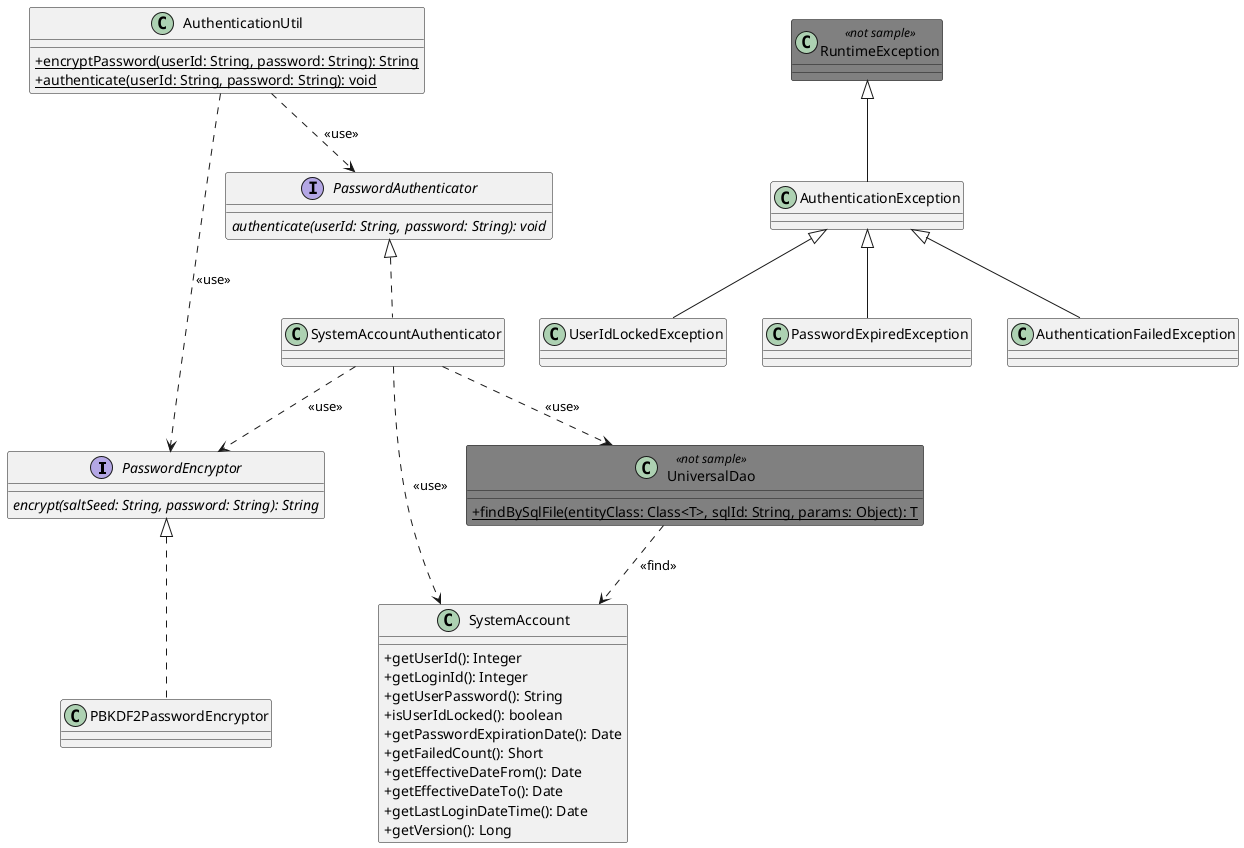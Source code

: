 @startuml

skinparam classAttributeIconSize 0

skinparam class {
    BackgroundColor<<not sample>> Gray
}

interface PasswordEncryptor {
    {abstract} encrypt(saltSeed: String, password: String): String
}

class PBKDF2PasswordEncryptor implements PasswordEncryptor

class SystemAccount {
    + getUserId(): Integer
    + getLoginId(): Integer
    + getUserPassword(): String
    + isUserIdLocked(): boolean
    + getPasswordExpirationDate(): Date
    + getFailedCount(): Short
    + getEffectiveDateFrom(): Date
    + getEffectiveDateTo(): Date
    + getLastLoginDateTime(): Date
    + getVersion(): Long
}

class RuntimeException <<not sample>>

class AuthenticationException extends RuntimeException
class UserIdLockedException extends AuthenticationException
class PasswordExpiredException extends AuthenticationException
class AuthenticationFailedException extends AuthenticationException

interface PasswordAuthenticator {
    {abstract} authenticate(userId: String, password: String): void
}

class SystemAccountAuthenticator implements PasswordAuthenticator

class AuthenticationUtil {
    {static} + encryptPassword(userId: String, password: String): String
    {static} + authenticate(userId: String, password: String): void
}

class UniversalDao <<not sample>> {
    {static} + findBySqlFile(entityClass: Class<T>, sqlId: String, params: Object): T
}

AuthenticationUtil ..> PasswordEncryptor : <<use>>
AuthenticationUtil ..> PasswordAuthenticator : <<use>>

SystemAccountAuthenticator ..> SystemAccount : <<use>>
SystemAccountAuthenticator ..> PasswordEncryptor: <<use>>
SystemAccountAuthenticator ..> UniversalDao : <<use>>

UniversalDao ..> SystemAccount: <<find>>

@enduml